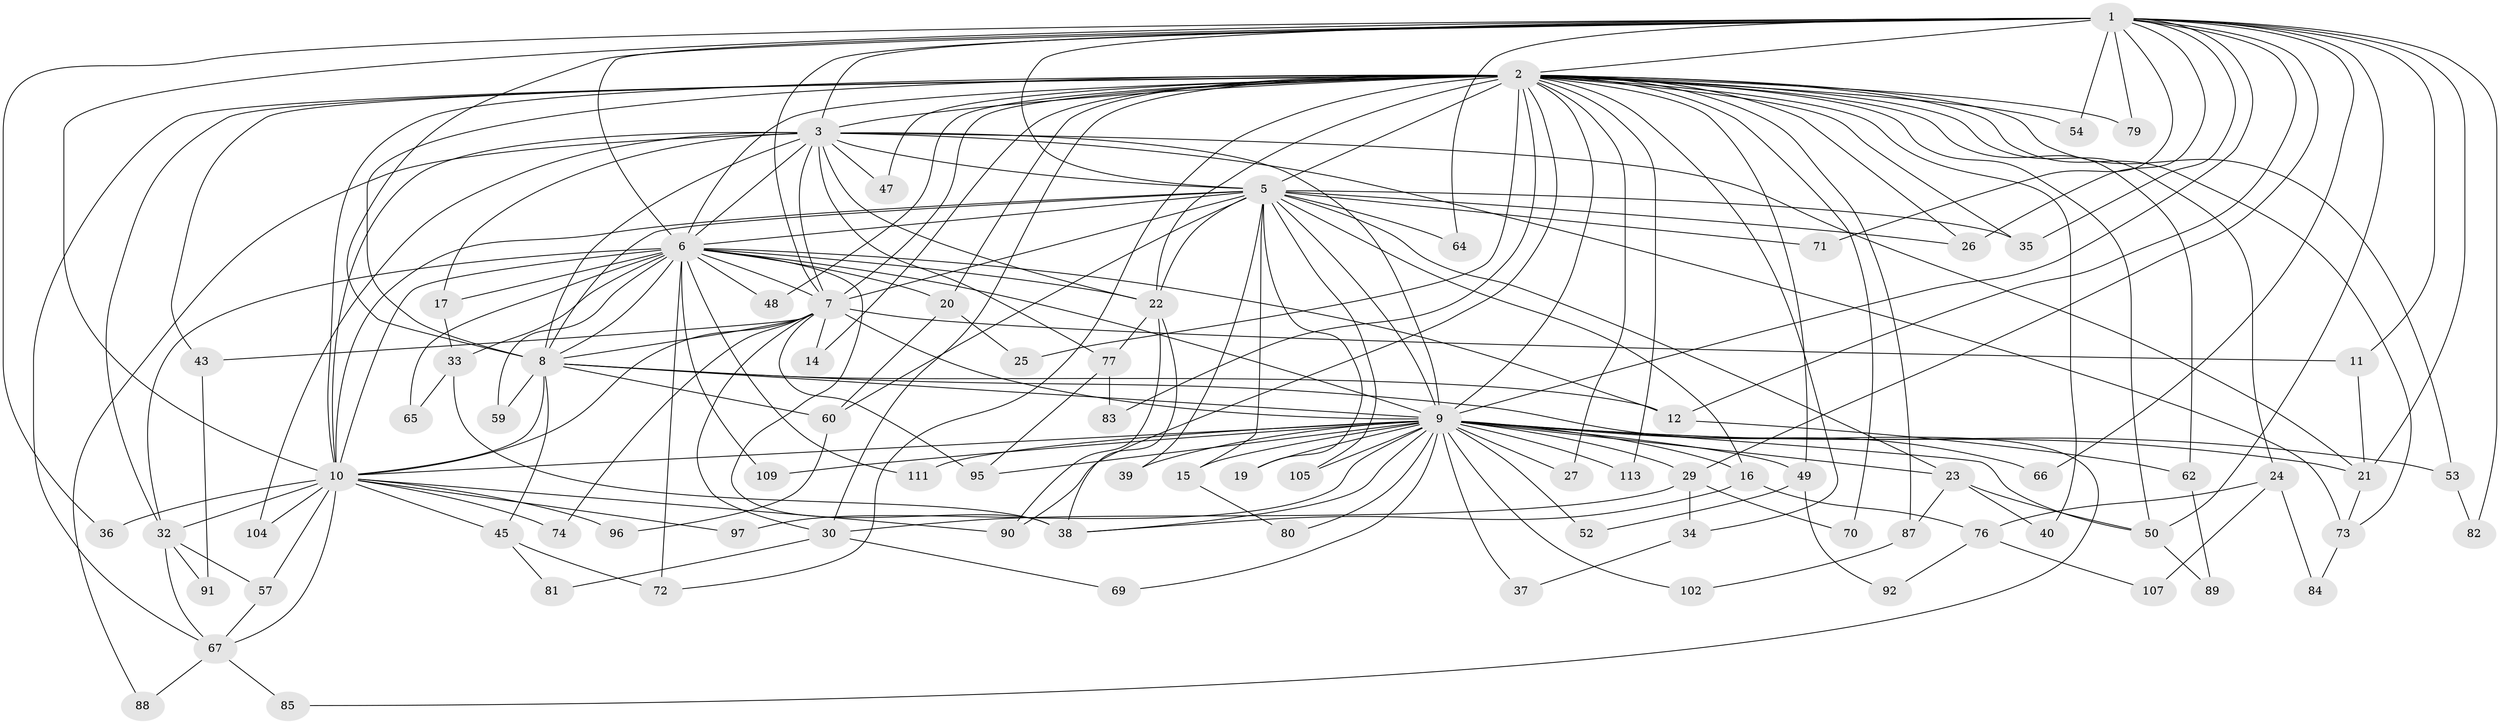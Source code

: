 // Generated by graph-tools (version 1.1) at 2025/51/02/27/25 19:51:43]
// undirected, 83 vertices, 204 edges
graph export_dot {
graph [start="1"]
  node [color=gray90,style=filled];
  1 [super="+55"];
  2 [super="+4"];
  3 [super="+13"];
  5 [super="+28"];
  6 [super="+100"];
  7 [super="+106"];
  8 [super="+56"];
  9 [super="+18"];
  10 [super="+41"];
  11;
  12 [super="+31"];
  14;
  15;
  16;
  17 [super="+44"];
  19;
  20;
  21 [super="+42"];
  22 [super="+46"];
  23 [super="+110"];
  24;
  25;
  26 [super="+51"];
  27;
  29 [super="+75"];
  30;
  32 [super="+99"];
  33 [super="+98"];
  34;
  35 [super="+112"];
  36;
  37;
  38 [super="+86"];
  39;
  40;
  43;
  45;
  47;
  48 [super="+68"];
  49 [super="+58"];
  50 [super="+63"];
  52;
  53;
  54;
  57 [super="+103"];
  59;
  60 [super="+61"];
  62;
  64;
  65;
  66;
  67 [super="+78"];
  69;
  70;
  71;
  72 [super="+93"];
  73 [super="+94"];
  74;
  76;
  77;
  79;
  80;
  81;
  82;
  83;
  84;
  85;
  87;
  88;
  89;
  90 [super="+101"];
  91;
  92;
  95 [super="+108"];
  96;
  97;
  102;
  104;
  105;
  107;
  109;
  111;
  113;
  1 -- 2 [weight=2];
  1 -- 3;
  1 -- 5;
  1 -- 6;
  1 -- 7;
  1 -- 8;
  1 -- 9;
  1 -- 10 [weight=2];
  1 -- 11;
  1 -- 12;
  1 -- 26;
  1 -- 29;
  1 -- 36;
  1 -- 50;
  1 -- 54;
  1 -- 64;
  1 -- 66;
  1 -- 79;
  1 -- 82;
  1 -- 21;
  1 -- 71;
  1 -- 35;
  2 -- 3 [weight=2];
  2 -- 5 [weight=2];
  2 -- 6 [weight=2];
  2 -- 7 [weight=2];
  2 -- 8 [weight=2];
  2 -- 9 [weight=2];
  2 -- 10 [weight=2];
  2 -- 14;
  2 -- 22;
  2 -- 24 [weight=2];
  2 -- 25;
  2 -- 26;
  2 -- 27;
  2 -- 30;
  2 -- 34;
  2 -- 35;
  2 -- 40;
  2 -- 43;
  2 -- 47;
  2 -- 48 [weight=2];
  2 -- 49 [weight=2];
  2 -- 67;
  2 -- 70;
  2 -- 83;
  2 -- 87;
  2 -- 113;
  2 -- 79;
  2 -- 20;
  2 -- 32;
  2 -- 53;
  2 -- 54;
  2 -- 62;
  2 -- 50;
  2 -- 73;
  2 -- 90;
  2 -- 72;
  3 -- 5;
  3 -- 6;
  3 -- 7 [weight=2];
  3 -- 8;
  3 -- 9;
  3 -- 10;
  3 -- 17;
  3 -- 22;
  3 -- 47;
  3 -- 73;
  3 -- 77;
  3 -- 104;
  3 -- 88;
  3 -- 21;
  5 -- 6;
  5 -- 7;
  5 -- 8;
  5 -- 9;
  5 -- 10;
  5 -- 15;
  5 -- 16;
  5 -- 19;
  5 -- 23;
  5 -- 35;
  5 -- 39;
  5 -- 60;
  5 -- 64;
  5 -- 71;
  5 -- 105;
  5 -- 22;
  5 -- 26;
  6 -- 7 [weight=2];
  6 -- 8;
  6 -- 9;
  6 -- 10;
  6 -- 12;
  6 -- 17 [weight=2];
  6 -- 20;
  6 -- 32;
  6 -- 33;
  6 -- 48;
  6 -- 59;
  6 -- 65;
  6 -- 72;
  6 -- 109;
  6 -- 111;
  6 -- 38;
  6 -- 22;
  7 -- 8;
  7 -- 9;
  7 -- 10;
  7 -- 11;
  7 -- 14;
  7 -- 30;
  7 -- 43;
  7 -- 74;
  7 -- 95;
  8 -- 9 [weight=2];
  8 -- 10;
  8 -- 45;
  8 -- 59;
  8 -- 85;
  8 -- 12;
  8 -- 60;
  9 -- 10 [weight=2];
  9 -- 15;
  9 -- 16;
  9 -- 19;
  9 -- 27;
  9 -- 29;
  9 -- 38;
  9 -- 49;
  9 -- 50;
  9 -- 52;
  9 -- 53;
  9 -- 66;
  9 -- 69;
  9 -- 80;
  9 -- 95;
  9 -- 97;
  9 -- 105;
  9 -- 109;
  9 -- 111;
  9 -- 113;
  9 -- 23;
  9 -- 37;
  9 -- 102;
  9 -- 39;
  9 -- 21;
  10 -- 36;
  10 -- 45;
  10 -- 57;
  10 -- 96;
  10 -- 97;
  10 -- 104;
  10 -- 90;
  10 -- 74;
  10 -- 32;
  10 -- 67;
  11 -- 21;
  12 -- 62;
  15 -- 80;
  16 -- 38;
  16 -- 76;
  17 -- 33;
  20 -- 25;
  20 -- 60;
  21 -- 73;
  22 -- 77;
  22 -- 90;
  22 -- 38;
  23 -- 40;
  23 -- 87;
  23 -- 50;
  24 -- 76;
  24 -- 84;
  24 -- 107;
  29 -- 34;
  29 -- 70;
  29 -- 30;
  30 -- 69;
  30 -- 81;
  32 -- 57;
  32 -- 67;
  32 -- 91;
  33 -- 65;
  33 -- 38;
  34 -- 37;
  43 -- 91;
  45 -- 72;
  45 -- 81;
  49 -- 52;
  49 -- 92;
  50 -- 89;
  53 -- 82;
  57 -- 67;
  60 -- 96;
  62 -- 89;
  67 -- 88;
  67 -- 85;
  73 -- 84;
  76 -- 92;
  76 -- 107;
  77 -- 83;
  77 -- 95;
  87 -- 102;
}
